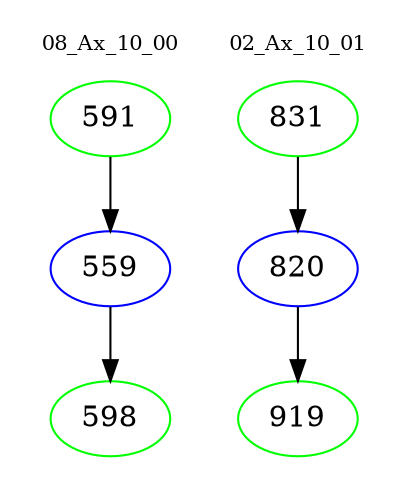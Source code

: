 digraph{
subgraph cluster_0 {
color = white
label = "08_Ax_10_00";
fontsize=10;
T0_591 [label="591", color="green"]
T0_591 -> T0_559 [color="black"]
T0_559 [label="559", color="blue"]
T0_559 -> T0_598 [color="black"]
T0_598 [label="598", color="green"]
}
subgraph cluster_1 {
color = white
label = "02_Ax_10_01";
fontsize=10;
T1_831 [label="831", color="green"]
T1_831 -> T1_820 [color="black"]
T1_820 [label="820", color="blue"]
T1_820 -> T1_919 [color="black"]
T1_919 [label="919", color="green"]
}
}
